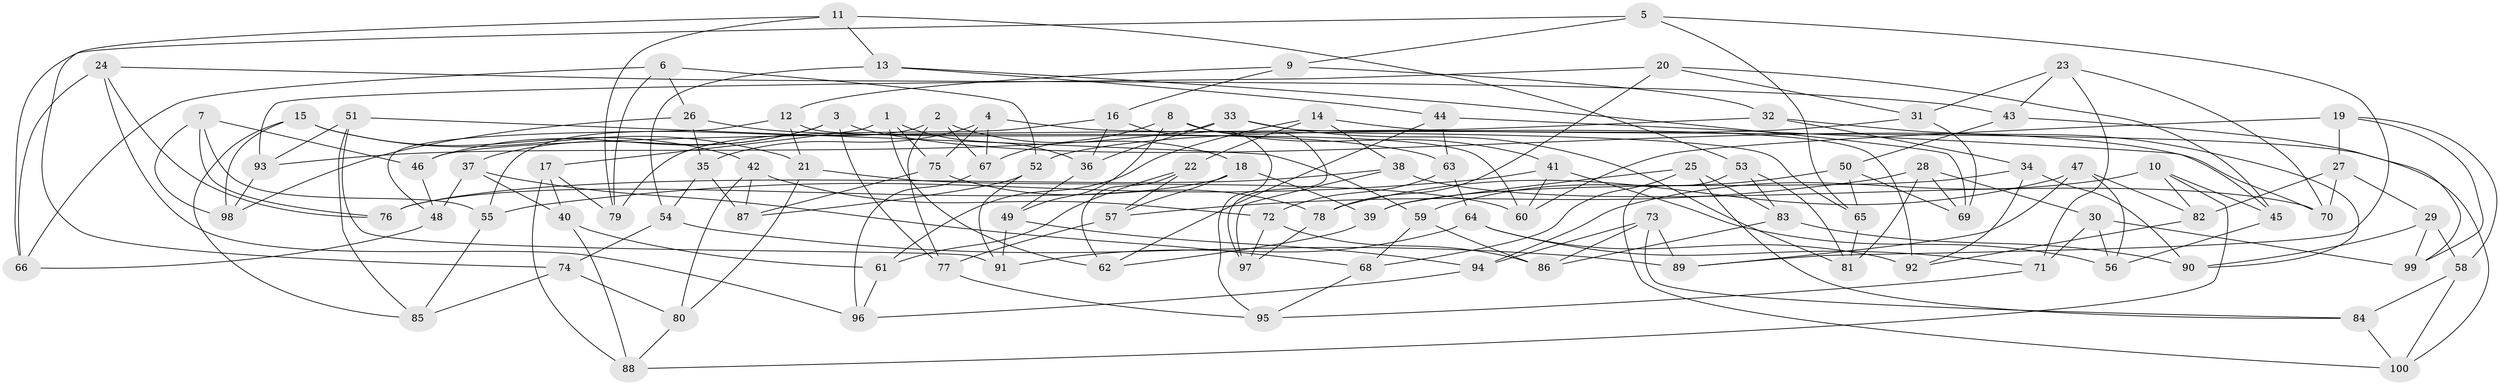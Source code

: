 // Generated by graph-tools (version 1.1) at 2025/11/02/21/25 10:11:16]
// undirected, 100 vertices, 200 edges
graph export_dot {
graph [start="1"]
  node [color=gray90,style=filled];
  1;
  2;
  3;
  4;
  5;
  6;
  7;
  8;
  9;
  10;
  11;
  12;
  13;
  14;
  15;
  16;
  17;
  18;
  19;
  20;
  21;
  22;
  23;
  24;
  25;
  26;
  27;
  28;
  29;
  30;
  31;
  32;
  33;
  34;
  35;
  36;
  37;
  38;
  39;
  40;
  41;
  42;
  43;
  44;
  45;
  46;
  47;
  48;
  49;
  50;
  51;
  52;
  53;
  54;
  55;
  56;
  57;
  58;
  59;
  60;
  61;
  62;
  63;
  64;
  65;
  66;
  67;
  68;
  69;
  70;
  71;
  72;
  73;
  74;
  75;
  76;
  77;
  78;
  79;
  80;
  81;
  82;
  83;
  84;
  85;
  86;
  87;
  88;
  89;
  90;
  91;
  92;
  93;
  94;
  95;
  96;
  97;
  98;
  99;
  100;
  1 -- 75;
  1 -- 36;
  1 -- 17;
  1 -- 62;
  2 -- 18;
  2 -- 77;
  2 -- 67;
  2 -- 55;
  3 -- 46;
  3 -- 37;
  3 -- 77;
  3 -- 70;
  4 -- 65;
  4 -- 35;
  4 -- 75;
  4 -- 67;
  5 -- 66;
  5 -- 89;
  5 -- 9;
  5 -- 65;
  6 -- 79;
  6 -- 52;
  6 -- 26;
  6 -- 66;
  7 -- 98;
  7 -- 76;
  7 -- 46;
  7 -- 55;
  8 -- 67;
  8 -- 41;
  8 -- 49;
  8 -- 97;
  9 -- 12;
  9 -- 32;
  9 -- 16;
  10 -- 82;
  10 -- 88;
  10 -- 45;
  10 -- 94;
  11 -- 13;
  11 -- 53;
  11 -- 74;
  11 -- 79;
  12 -- 60;
  12 -- 48;
  12 -- 21;
  13 -- 54;
  13 -- 69;
  13 -- 44;
  14 -- 100;
  14 -- 61;
  14 -- 22;
  14 -- 38;
  15 -- 98;
  15 -- 42;
  15 -- 85;
  15 -- 21;
  16 -- 36;
  16 -- 79;
  16 -- 95;
  17 -- 40;
  17 -- 79;
  17 -- 88;
  18 -- 39;
  18 -- 57;
  18 -- 76;
  19 -- 99;
  19 -- 27;
  19 -- 60;
  19 -- 58;
  20 -- 31;
  20 -- 45;
  20 -- 93;
  20 -- 78;
  21 -- 80;
  21 -- 60;
  22 -- 62;
  22 -- 61;
  22 -- 57;
  23 -- 70;
  23 -- 71;
  23 -- 31;
  23 -- 43;
  24 -- 96;
  24 -- 66;
  24 -- 43;
  24 -- 76;
  25 -- 39;
  25 -- 68;
  25 -- 83;
  25 -- 84;
  26 -- 63;
  26 -- 35;
  26 -- 98;
  27 -- 70;
  27 -- 29;
  27 -- 82;
  28 -- 69;
  28 -- 57;
  28 -- 30;
  28 -- 81;
  29 -- 58;
  29 -- 90;
  29 -- 99;
  30 -- 99;
  30 -- 71;
  30 -- 56;
  31 -- 69;
  31 -- 52;
  32 -- 34;
  32 -- 46;
  32 -- 90;
  33 -- 93;
  33 -- 36;
  33 -- 81;
  33 -- 92;
  34 -- 39;
  34 -- 90;
  34 -- 92;
  35 -- 87;
  35 -- 54;
  36 -- 49;
  37 -- 48;
  37 -- 68;
  37 -- 40;
  38 -- 70;
  38 -- 97;
  38 -- 76;
  39 -- 62;
  40 -- 88;
  40 -- 61;
  41 -- 55;
  41 -- 60;
  41 -- 56;
  42 -- 80;
  42 -- 87;
  42 -- 72;
  43 -- 99;
  43 -- 50;
  44 -- 45;
  44 -- 62;
  44 -- 63;
  45 -- 56;
  46 -- 48;
  47 -- 56;
  47 -- 82;
  47 -- 78;
  47 -- 89;
  48 -- 66;
  49 -- 91;
  49 -- 94;
  50 -- 69;
  50 -- 59;
  50 -- 65;
  51 -- 85;
  51 -- 91;
  51 -- 93;
  51 -- 59;
  52 -- 87;
  52 -- 91;
  53 -- 83;
  53 -- 81;
  53 -- 100;
  54 -- 74;
  54 -- 89;
  55 -- 85;
  57 -- 77;
  58 -- 100;
  58 -- 84;
  59 -- 86;
  59 -- 68;
  61 -- 96;
  63 -- 72;
  63 -- 64;
  64 -- 92;
  64 -- 71;
  64 -- 91;
  65 -- 81;
  67 -- 96;
  68 -- 95;
  71 -- 95;
  72 -- 86;
  72 -- 97;
  73 -- 84;
  73 -- 94;
  73 -- 89;
  73 -- 86;
  74 -- 80;
  74 -- 85;
  75 -- 78;
  75 -- 87;
  77 -- 95;
  78 -- 97;
  80 -- 88;
  82 -- 92;
  83 -- 90;
  83 -- 86;
  84 -- 100;
  93 -- 98;
  94 -- 96;
}
